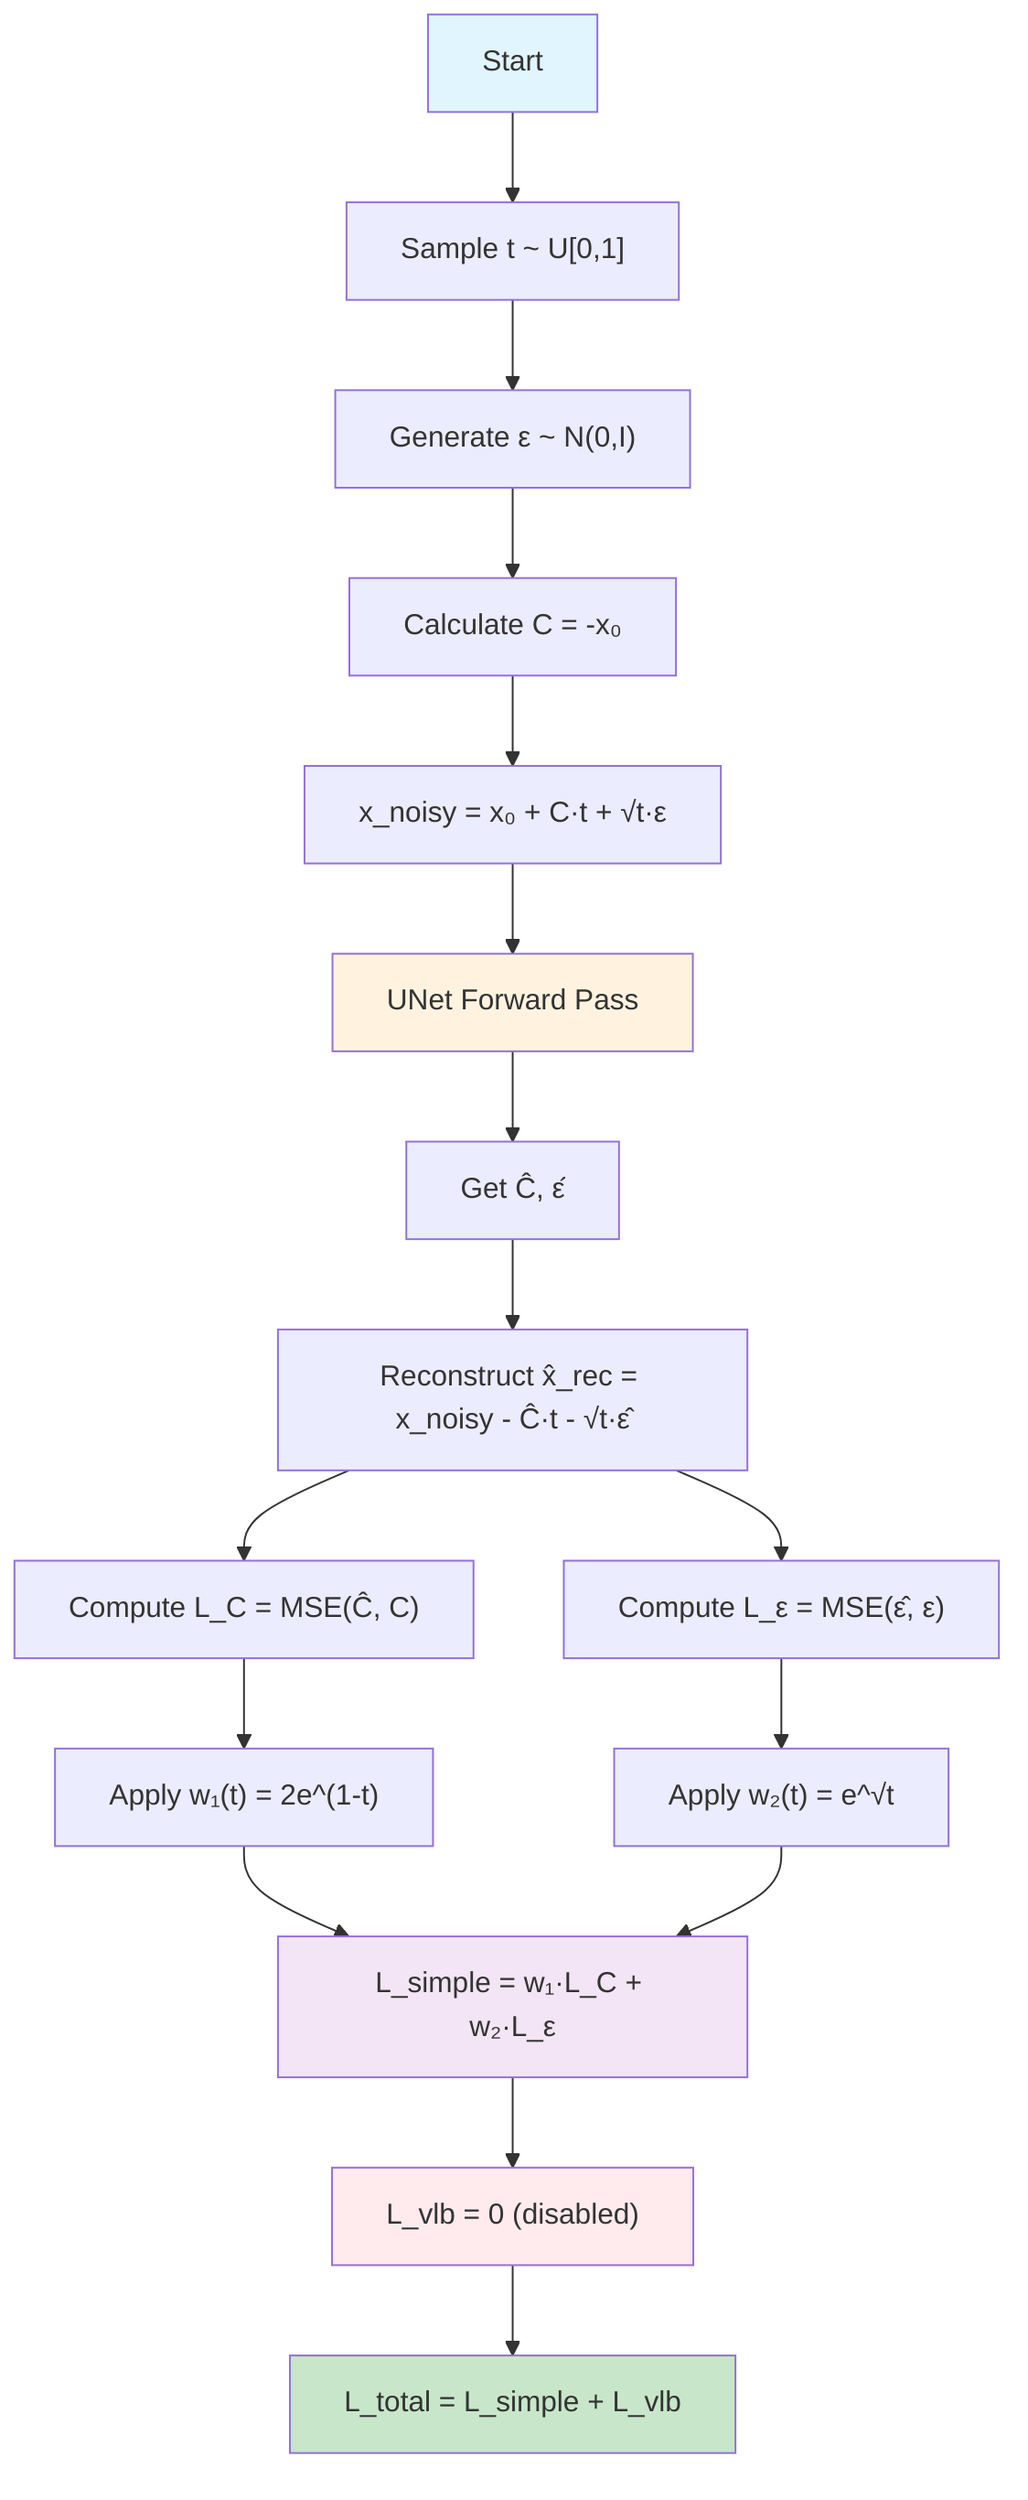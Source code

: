 flowchart TD
    A["Start"] --> B["Sample t ~ U[0,1]"]
    B --> C["Generate ε ~ N(0,I)"]
    C --> D["Calculate C = -x₀"]
    D --> E["x_noisy = x₀ + C·t + √t·ε"]
    E --> F["UNet Forward Pass"]
    F --> G["Get Ĉ, ε̂"]
    G --> H["Reconstruct x̂_rec = x_noisy - Ĉ·t - √t·ε̂"]
    H --> I["Compute L_C = MSE(Ĉ, C)"]
    H --> J["Compute L_ε = MSE(ε̂, ε)"]
    I --> K["Apply w₁(t) = 2e^(1-t)"]
    J --> L["Apply w₂(t) = e^√t"]
    K --> M["L_simple = w₁·L_C + w₂·L_ε"]
    L --> M
    M --> N["L_vlb = 0 (disabled)"]
    N --> O["L_total = L_simple + L_vlb"]
    
    style A fill:#e1f5fe
    style O fill:#c8e6c9
    style F fill:#fff3e0
    style M fill:#f3e5f5
    style N fill:#ffebee
